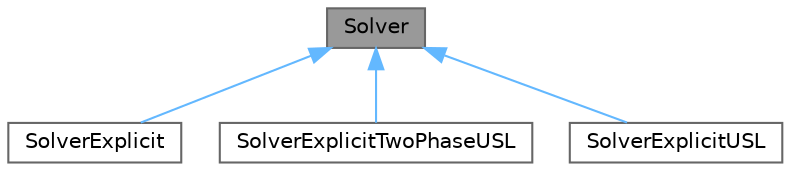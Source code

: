 digraph "Solver"
{
 // LATEX_PDF_SIZE
  bgcolor="transparent";
  edge [fontname=Helvetica,fontsize=10,labelfontname=Helvetica,labelfontsize=10];
  node [fontname=Helvetica,fontsize=10,shape=box,height=0.2,width=0.4];
  Node1 [id="Node000001",label="Solver",height=0.2,width=0.4,color="gray40", fillcolor="grey60", style="filled", fontcolor="black",tooltip="Represents the operations to solve the equations in time."];
  Node1 -> Node2 [id="edge1_Node000001_Node000002",dir="back",color="steelblue1",style="solid",tooltip=" "];
  Node2 [id="Node000002",label="SolverExplicit",height=0.2,width=0.4,color="gray40", fillcolor="white", style="filled",URL="$classSolverExplicit.html",tooltip="Represents the operations to solve explicitly the equations in time using the Update Stress Last (USL..."];
  Node1 -> Node3 [id="edge2_Node000001_Node000003",dir="back",color="steelblue1",style="solid",tooltip=" "];
  Node3 [id="Node000003",label="SolverExplicitTwoPhaseUSL",height=0.2,width=0.4,color="gray40", fillcolor="white", style="filled",URL="$classSolverExplicitTwoPhaseUSL.html",tooltip="Solves explicitly the two phase motion equation in time using the scheme Update Stress Last."];
  Node1 -> Node4 [id="edge3_Node000001_Node000004",dir="back",color="steelblue1",style="solid",tooltip=" "];
  Node4 [id="Node000004",label="SolverExplicitUSL",height=0.2,width=0.4,color="gray40", fillcolor="white", style="filled",URL="$classSolverExplicitUSL.html",tooltip="Represents the operations to solve explicitly the equations in time using the scheme Update Stress La..."];
}
